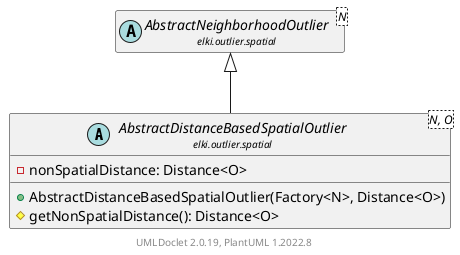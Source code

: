 @startuml
    remove .*\.(Instance|Par|Parameterizer|Factory)$
    set namespaceSeparator none
    hide empty fields
    hide empty methods

    abstract class "<size:14>AbstractDistanceBasedSpatialOutlier\n<size:10>elki.outlier.spatial" as elki.outlier.spatial.AbstractDistanceBasedSpatialOutlier<N, O> [[AbstractDistanceBasedSpatialOutlier.html]] {
        -nonSpatialDistance: Distance<O>
        +AbstractDistanceBasedSpatialOutlier(Factory<N>, Distance<O>)
        #getNonSpatialDistance(): Distance<O>
    }

    abstract class "<size:14>AbstractNeighborhoodOutlier\n<size:10>elki.outlier.spatial" as elki.outlier.spatial.AbstractNeighborhoodOutlier<N> [[AbstractNeighborhoodOutlier.html]]
    abstract class "<size:14>AbstractDistanceBasedSpatialOutlier.Par\n<size:10>elki.outlier.spatial" as elki.outlier.spatial.AbstractDistanceBasedSpatialOutlier.Par<N, O>

    elki.outlier.spatial.AbstractNeighborhoodOutlier <|-- elki.outlier.spatial.AbstractDistanceBasedSpatialOutlier
    elki.outlier.spatial.AbstractDistanceBasedSpatialOutlier +-- elki.outlier.spatial.AbstractDistanceBasedSpatialOutlier.Par

    center footer UMLDoclet 2.0.19, PlantUML 1.2022.8
@enduml
